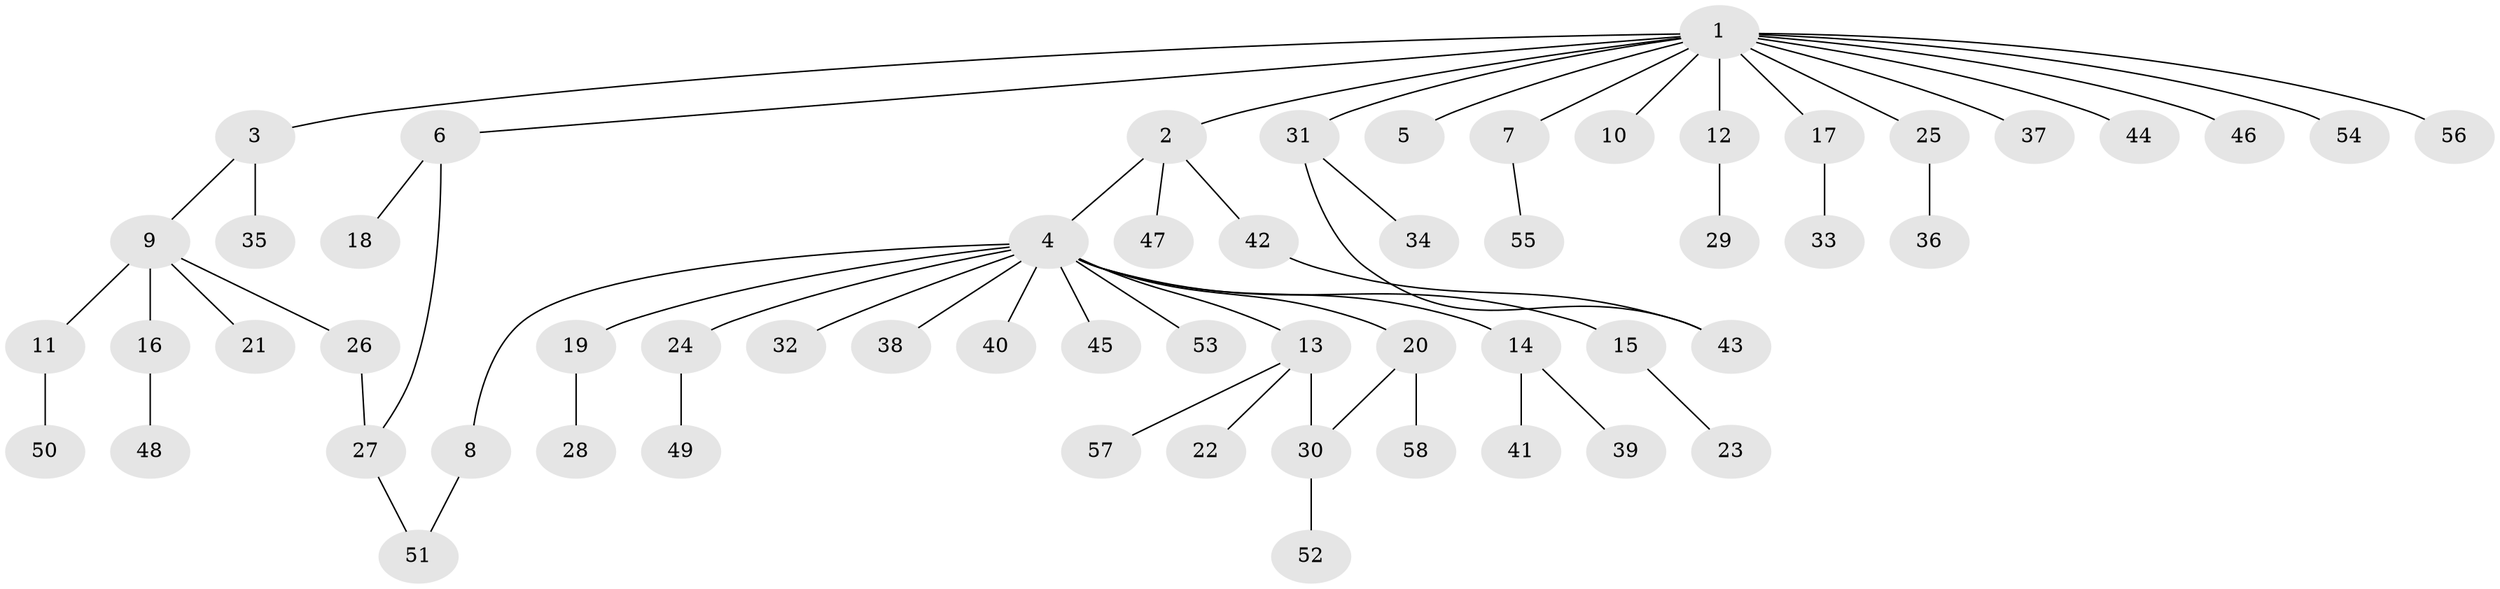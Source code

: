 // coarse degree distribution, {14: 0.058823529411764705, 4: 0.058823529411764705, 2: 0.17647058823529413, 3: 0.058823529411764705, 1: 0.6470588235294118}
// Generated by graph-tools (version 1.1) at 2025/18/03/04/25 18:18:17]
// undirected, 58 vertices, 61 edges
graph export_dot {
graph [start="1"]
  node [color=gray90,style=filled];
  1;
  2;
  3;
  4;
  5;
  6;
  7;
  8;
  9;
  10;
  11;
  12;
  13;
  14;
  15;
  16;
  17;
  18;
  19;
  20;
  21;
  22;
  23;
  24;
  25;
  26;
  27;
  28;
  29;
  30;
  31;
  32;
  33;
  34;
  35;
  36;
  37;
  38;
  39;
  40;
  41;
  42;
  43;
  44;
  45;
  46;
  47;
  48;
  49;
  50;
  51;
  52;
  53;
  54;
  55;
  56;
  57;
  58;
  1 -- 2;
  1 -- 3;
  1 -- 5;
  1 -- 6;
  1 -- 7;
  1 -- 10;
  1 -- 12;
  1 -- 17;
  1 -- 25;
  1 -- 31;
  1 -- 37;
  1 -- 44;
  1 -- 46;
  1 -- 54;
  1 -- 56;
  2 -- 4;
  2 -- 42;
  2 -- 47;
  3 -- 9;
  3 -- 35;
  4 -- 8;
  4 -- 13;
  4 -- 14;
  4 -- 15;
  4 -- 19;
  4 -- 20;
  4 -- 24;
  4 -- 32;
  4 -- 38;
  4 -- 40;
  4 -- 45;
  4 -- 53;
  6 -- 18;
  6 -- 27;
  7 -- 55;
  8 -- 51;
  9 -- 11;
  9 -- 16;
  9 -- 21;
  9 -- 26;
  11 -- 50;
  12 -- 29;
  13 -- 22;
  13 -- 30;
  13 -- 57;
  14 -- 39;
  14 -- 41;
  15 -- 23;
  16 -- 48;
  17 -- 33;
  19 -- 28;
  20 -- 30;
  20 -- 58;
  24 -- 49;
  25 -- 36;
  26 -- 27;
  27 -- 51;
  30 -- 52;
  31 -- 34;
  31 -- 43;
  42 -- 43;
}
